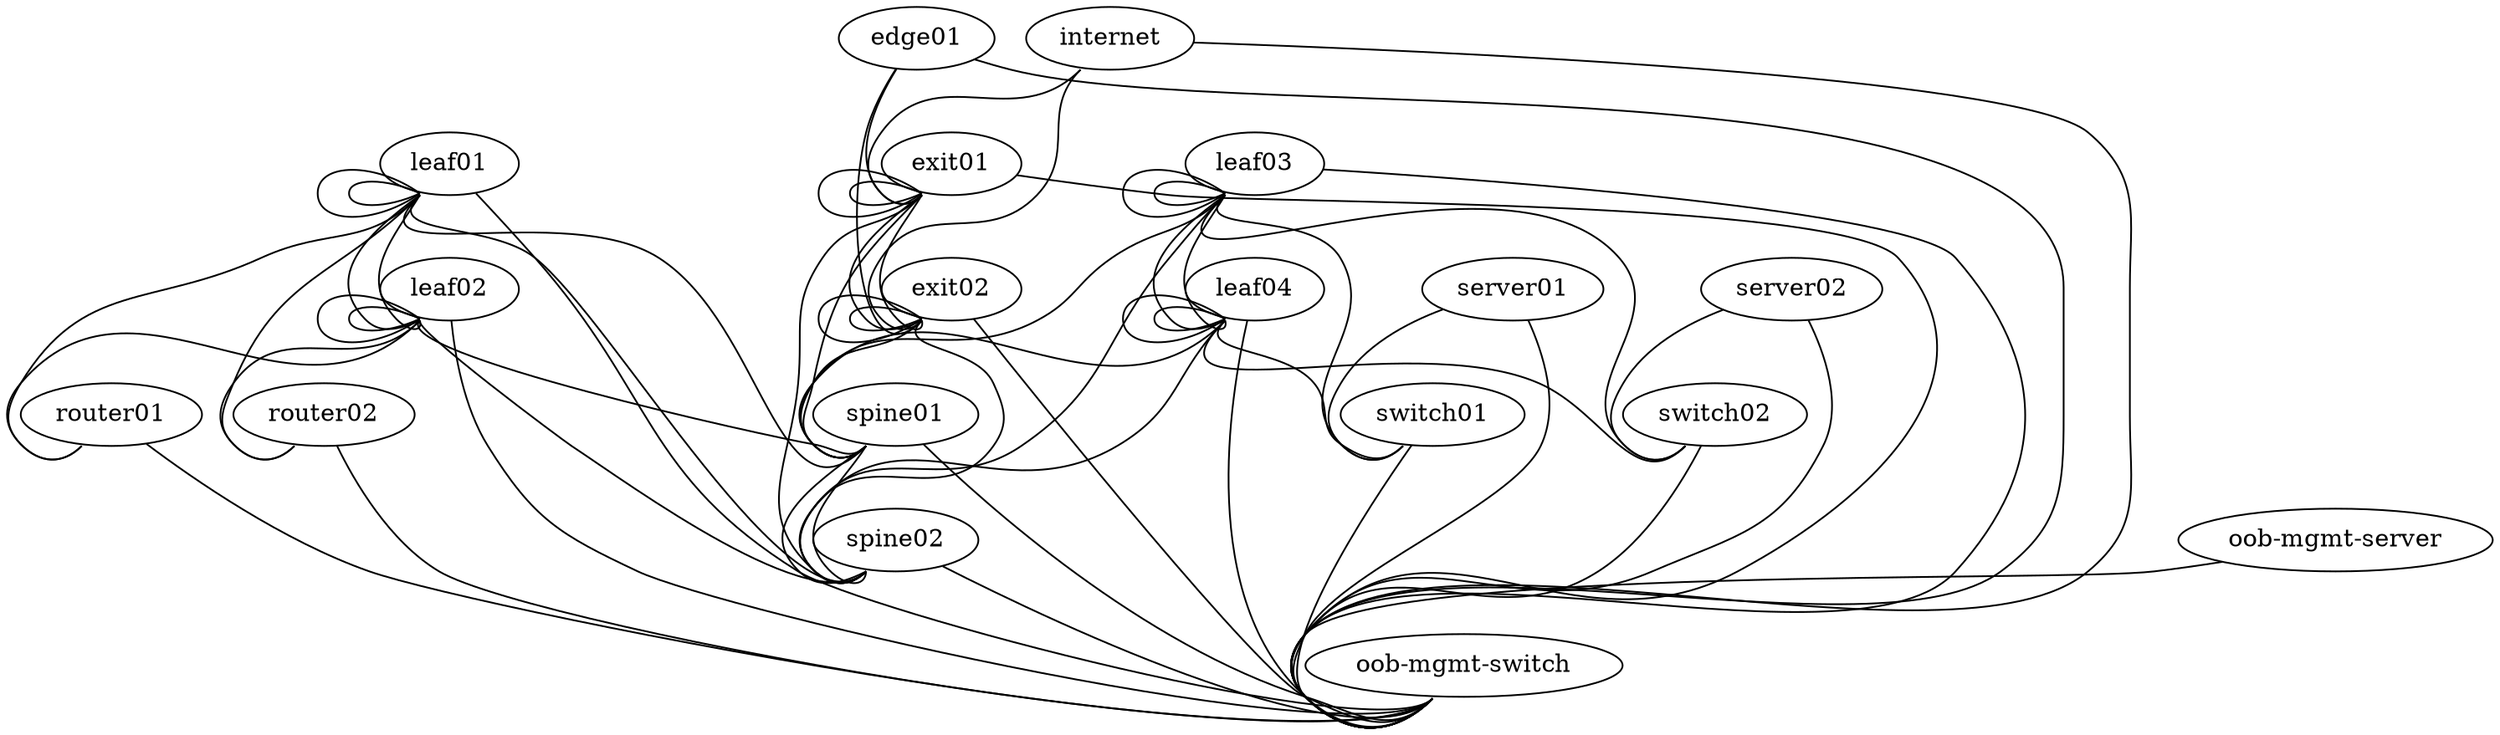 graph vx {
 "leaf01" [function="leaf" os="CumulusCommunity/cumulus-vx" version="3.5.3" memory="768" config="./helper_scripts/config_switch.sh" ]
 "leaf02" [function="leaf" os="CumulusCommunity/cumulus-vx" version="3.5.3" memory="768" config="./helper_scripts/config_switch.sh" ]
 "leaf03" [function="leaf" os="CumulusCommunity/cumulus-vx" version="3.5.3" memory="768" config="./helper_scripts/config_switch.sh" ]
 "leaf04" [function="leaf" os="CumulusCommunity/cumulus-vx" version="3.5.3" memory="768" config="./helper_scripts/config_switch.sh" ]
 "switch01" [function="exit" os="CumulusCommunity/cumulus-vx" version="3.5.3" memory="768" config="./helper_scripts/config_switch.sh" ]
 "switch02" [function="exit" os="CumulusCommunity/cumulus-vx" version="3.5.3" memory="768" config="./helper_scripts/config_switch.sh" ]
 "router01" [function="spine" os="CumulusCommunity/cumulus-vx" version="3.5.3" memory="768" config="./helper_scripts/config_switch.sh" ]
 "router02" [function="spine" os="CumulusCommunity/cumulus-vx" version="3.5.3" memory="768" config="./helper_scripts/config_switch.sh" ]
 "spine01" [function="spine" os="CumulusCommunity/cumulus-vx" version="3.5.3" memory="768" config="./helper_scripts/config_switch.sh" ]
 "spine02" [function="spine" os="CumulusCommunity/cumulus-vx" version="3.5.3" memory="768" config="./helper_scripts/config_switch.sh" ]
 "exit01" [function="exit" os="CumulusCommunity/cumulus-vx" version="3.5.3" memory="768" config="./helper_scripts/config_switch.sh" ]
 "exit02" [function="exit" os="CumulusCommunity/cumulus-vx" version="3.5.3" memory="768" config="./helper_scripts/config_switch.sh" ]
 "server01" [function="host" os="yk0/ubuntu-xenial" memory="512" config="./helper_scripts/config_server.sh" ]
 "server02" [function="host" os="yk0/ubuntu-xenial" memory="512" config="./helper_scripts/config_server.sh" ]
 "edge01" [function="host" os="yk0/ubuntu-xenial" memory="768" config="./helper_scripts/config_server.sh" ]
 "internet" [function="internet" vagrant="swp48" os="CumulusCommunity/cumulus-vx" version="3.5.3" memory="768" config="./helper_scripts/config_internet.sh" ]
 "oob-mgmt-switch" [function="oob-switch" vagrant="eth0" os="CumulusCommunity/cumulus-vx" version="3.5.3" memory="768" config="./helper_scripts/config_oob_switch.sh" ]
 "oob-mgmt-server" [function="oob-server" vagrant="eth0" os="CumulusCommunity/vx_oob_server" version="1.0.4" memory="1024" config="./helper_scripts/config_oob_server.sh" ]

 "leaf01":"swp51" -- "spine01":"swp1"
 "leaf02":"swp51" -- "spine01":"swp2"
 "leaf03":"swp51" -- "spine01":"swp3"
 "leaf04":"swp51" -- "spine01":"swp4"
 "leaf01":"swp52" -- "spine02":"swp1"
 "leaf02":"swp52" -- "spine02":"swp2"
 "leaf03":"swp52" -- "spine02":"swp3"
 "leaf04":"swp52" -- "spine02":"swp4"

 "leaf01":"swp49" -- "leaf02":"swp49"
 "leaf01":"swp50" -- "leaf02":"swp50"
 "leaf03":"swp49" -- "leaf04":"swp49"
 "leaf03":"swp50" -- "leaf04":"swp50"

 "leaf01":"swp47" -- "router01":"swp51"
 "leaf02":"swp47" -- "router01":"swp52"
 "leaf01":"swp48" -- "router02":"swp51"
 "leaf02":"swp48" -- "router02":"swp52"

 "leaf03":"swp47" -- "switch01":"swp51"
 "leaf04":"swp47" -- "switch01":"swp52"
 "leaf03":"swp48" -- "switch02":"swp51"
 "leaf04":"swp48" -- "switch02":"swp52"

 "spine01":"swp31" -- "spine02":"swp31"
 "spine01":"swp32" -- "spine02":"swp32"
 "exit01":"swp49" -- "exit02":"swp49"
 "exit01":"swp50" -- "exit02":"swp50"

 "server01":"eth1" -- "switch01":"swp1" [left_mac="00:03:00:11:11:01"]
 "server02":"eth1" -- "switch02":"swp1" [left_mac="00:03:00:22:22:01"]

 "exit01":"swp51" -- "spine01":"swp30"
 "exit01":"swp52" -- "spine02":"swp30"
 "exit02":"swp51" -- "spine01":"swp29"
 "exit02":"swp52" -- "spine02":"swp29"
 "exit01":"swp45" -- "exit01":"swp46"
 "exit01":"swp47" -- "exit01":"swp48"
 "exit02":"swp45" -- "exit02":"swp46"
 "exit02":"swp47" -- "exit02":"swp48"

 "leaf01":"swp45" -- "leaf01":"swp46"
 "leaf01":"swp47" -- "leaf01":"swp48"
 "leaf02":"swp45" -- "leaf02":"swp46"
 "leaf02":"swp47" -- "leaf02":"swp48"
 "leaf03":"swp45" -- "leaf03":"swp46"
 "leaf03":"swp47" -- "leaf03":"swp48"
 "leaf04":"swp45" -- "leaf04":"swp46"
 "leaf04":"swp47" -- "leaf04":"swp48"

 "internet":"swp1" -- "exit01":"swp44"
 "internet":"swp2" -- "exit02":"swp44"

 "edge01":"eth1" -- "exit01":"swp1"
 "edge01":"eth2" -- "exit02":"swp1"

 "oob-mgmt-server":"eth1" -- "oob-mgmt-switch":"swp1" [right_mac="a0:00:00:00:00:61"]
 "server01":"eth0" -- "oob-mgmt-switch":"swp2" [left_mac="a0:00:00:00:00:31"]
 "server02":"eth0" -- "oob-mgmt-switch":"swp3" [left_mac="a0:00:00:00:00:32"]
 "leaf01":"eth0" -- "oob-mgmt-switch":"swp4" [left_mac="a0:00:00:00:00:11"]
 "leaf02":"eth0" -- "oob-mgmt-switch":"swp5" [left_mac="a0:00:00:00:00:12"]
 "leaf03":"eth0" -- "oob-mgmt-switch":"swp6" [left_mac="a0:00:00:00:00:13"]
 "leaf04":"eth0" -- "oob-mgmt-switch":"swp7" [left_mac="a0:00:00:00:00:14"]
 "spine01":"eth0" -- "oob-mgmt-switch":"swp8" [left_mac="a0:00:00:00:00:21"]
 "spine02":"eth0" -- "oob-mgmt-switch":"swp9" [left_mac="a0:00:00:00:00:22"]
 "exit01":"eth0" -- "oob-mgmt-switch":"swp10" [left_mac="a0:00:00:00:00:41"]
 "exit02":"eth0" -- "oob-mgmt-switch":"swp11" [left_mac="a0:00:00:00:00:42"]
 "edge01":"eth0" -- "oob-mgmt-switch":"swp12" [left_mac="a0:00:00:00:00:51"]
 "internet":"eth0" -- "oob-mgmt-switch":"swp13" [left_mac="a0:00:00:00:00:50"]
 "router01":"eth0" -- "oob-mgmt-switch":"swp14" [left_mac="a0:00:00:00:00:61"]
 "router02":"eth0" -- "oob-mgmt-switch":"swp15" [left_mac="a0:00:00:00:00:62"]
 "switch01":"eth0" -- "oob-mgmt-switch":"swp16" [left_mac="a0:00:00:00:00:11"]
 "switch02":"eth0" -- "oob-mgmt-switch":"swp17" [left_mac="a0:00:00:00:00:12"]
}

